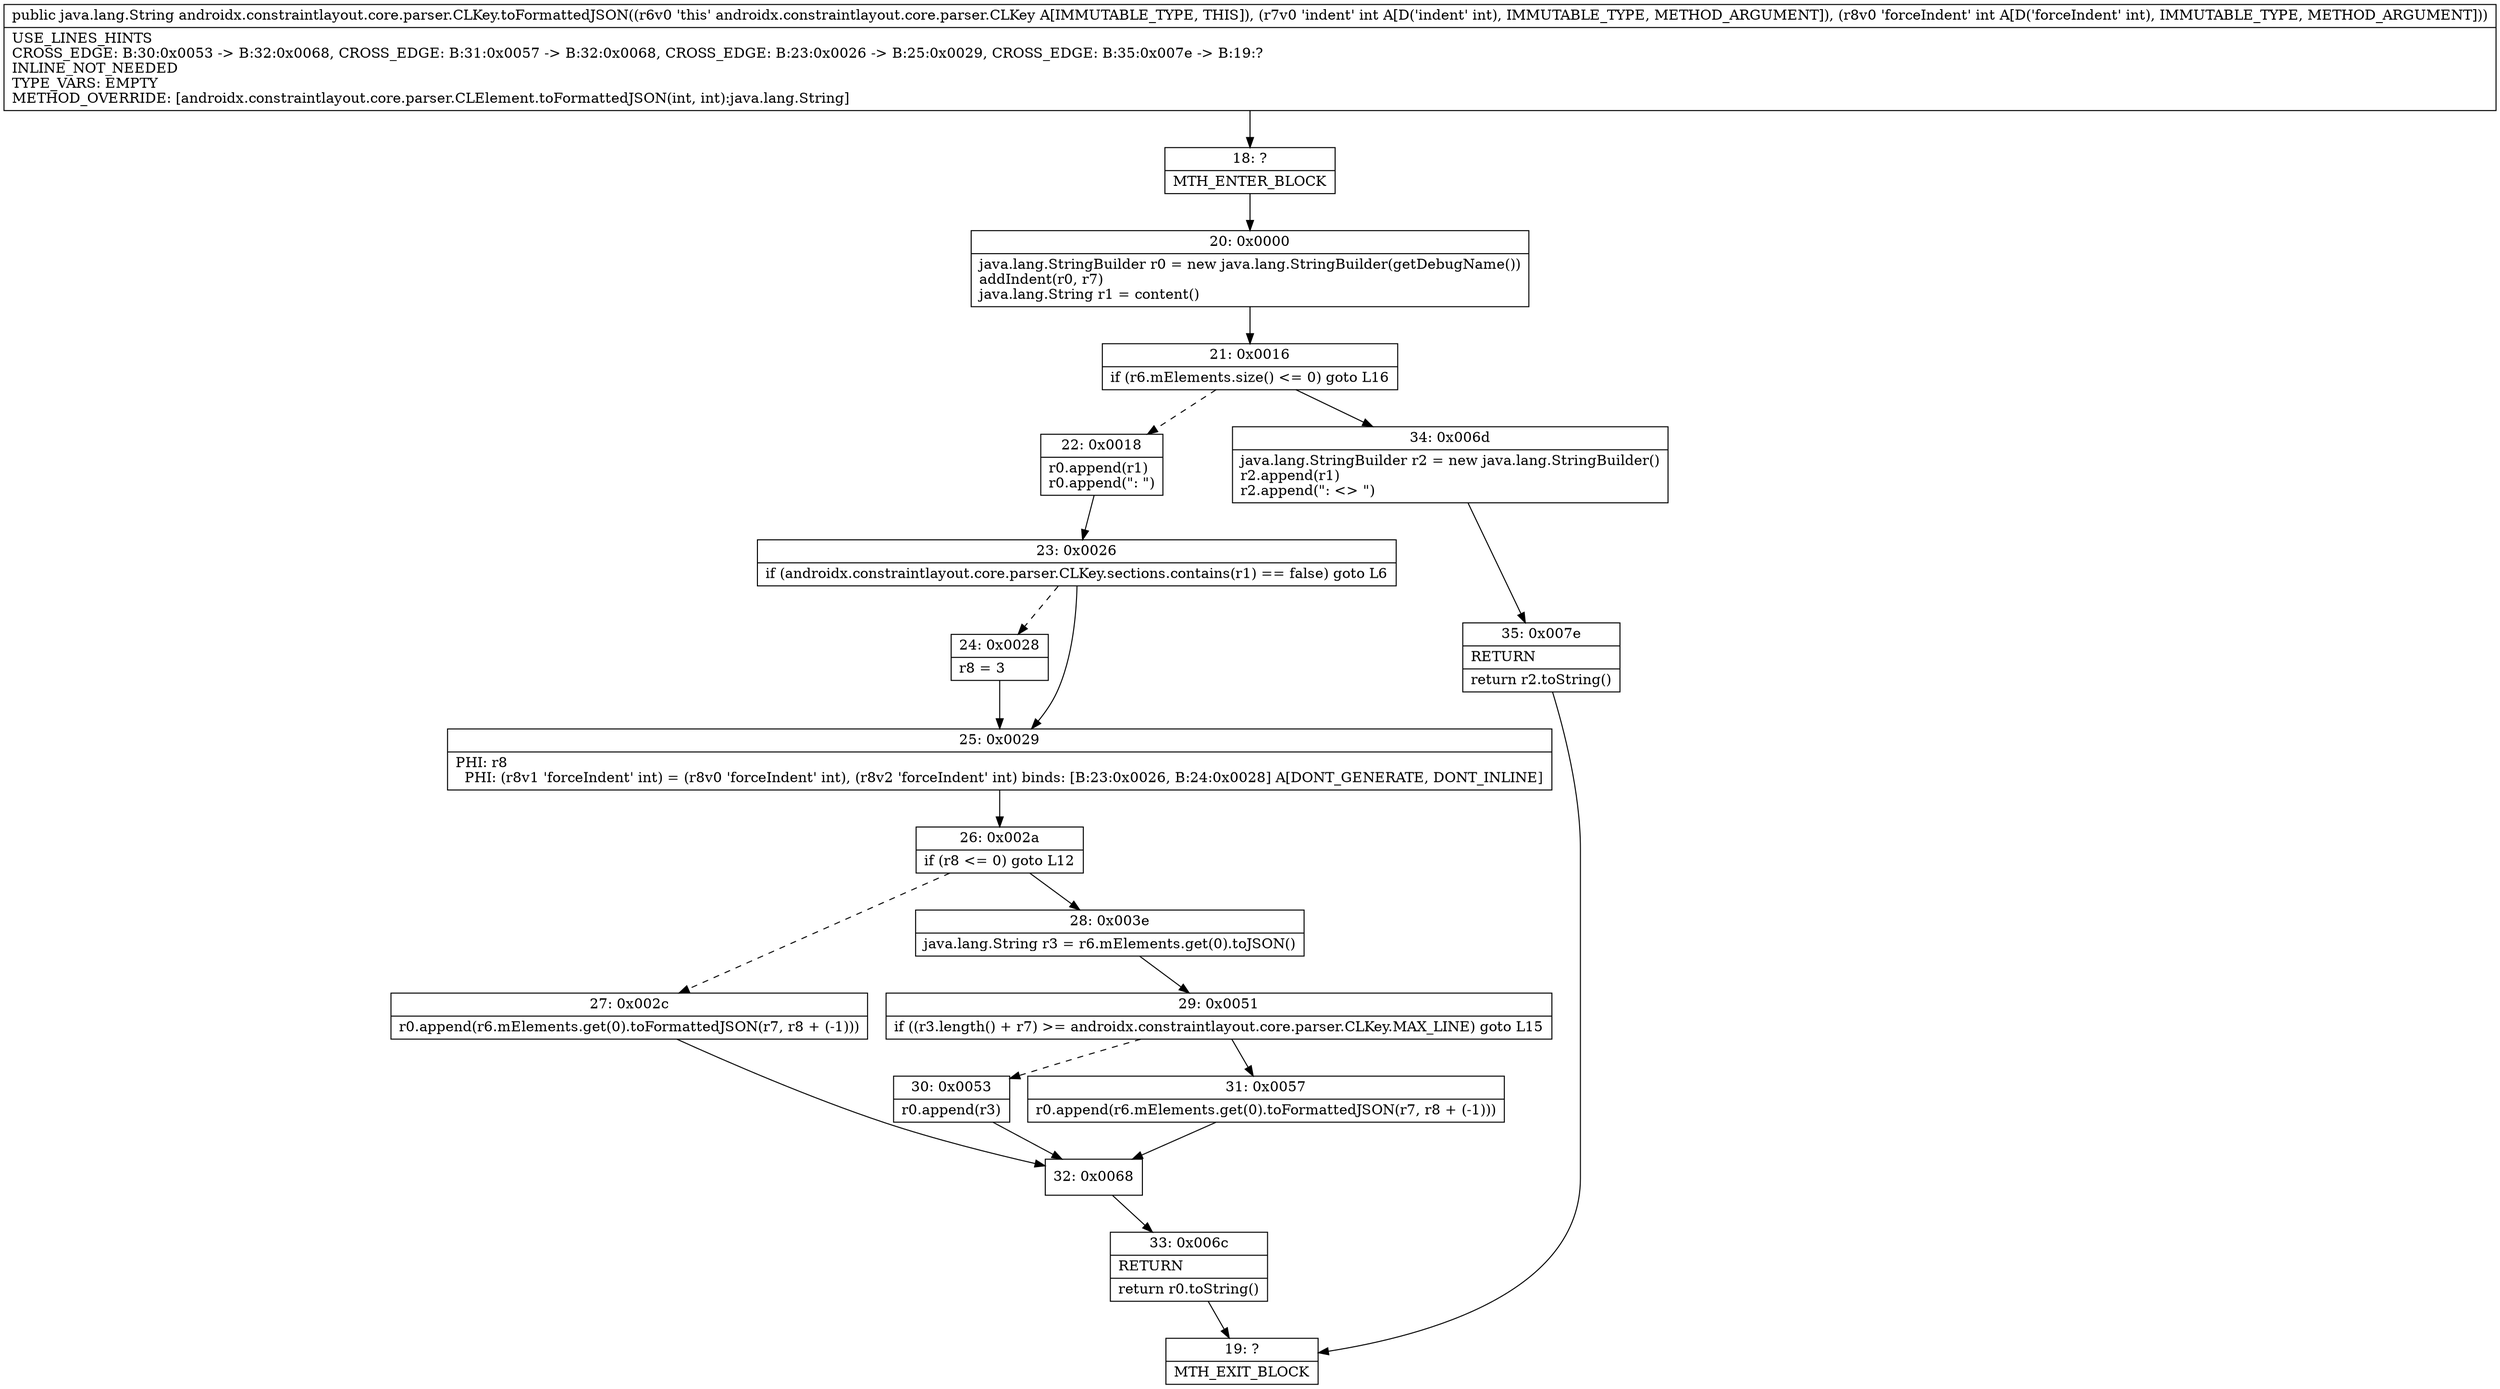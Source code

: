 digraph "CFG forandroidx.constraintlayout.core.parser.CLKey.toFormattedJSON(II)Ljava\/lang\/String;" {
Node_18 [shape=record,label="{18\:\ ?|MTH_ENTER_BLOCK\l}"];
Node_20 [shape=record,label="{20\:\ 0x0000|java.lang.StringBuilder r0 = new java.lang.StringBuilder(getDebugName())\laddIndent(r0, r7)\ljava.lang.String r1 = content()\l}"];
Node_21 [shape=record,label="{21\:\ 0x0016|if (r6.mElements.size() \<= 0) goto L16\l}"];
Node_22 [shape=record,label="{22\:\ 0x0018|r0.append(r1)\lr0.append(\": \")\l}"];
Node_23 [shape=record,label="{23\:\ 0x0026|if (androidx.constraintlayout.core.parser.CLKey.sections.contains(r1) == false) goto L6\l}"];
Node_24 [shape=record,label="{24\:\ 0x0028|r8 = 3\l}"];
Node_25 [shape=record,label="{25\:\ 0x0029|PHI: r8 \l  PHI: (r8v1 'forceIndent' int) = (r8v0 'forceIndent' int), (r8v2 'forceIndent' int) binds: [B:23:0x0026, B:24:0x0028] A[DONT_GENERATE, DONT_INLINE]\l}"];
Node_26 [shape=record,label="{26\:\ 0x002a|if (r8 \<= 0) goto L12\l}"];
Node_27 [shape=record,label="{27\:\ 0x002c|r0.append(r6.mElements.get(0).toFormattedJSON(r7, r8 + (\-1)))\l}"];
Node_32 [shape=record,label="{32\:\ 0x0068}"];
Node_33 [shape=record,label="{33\:\ 0x006c|RETURN\l|return r0.toString()\l}"];
Node_19 [shape=record,label="{19\:\ ?|MTH_EXIT_BLOCK\l}"];
Node_28 [shape=record,label="{28\:\ 0x003e|java.lang.String r3 = r6.mElements.get(0).toJSON()\l}"];
Node_29 [shape=record,label="{29\:\ 0x0051|if ((r3.length() + r7) \>= androidx.constraintlayout.core.parser.CLKey.MAX_LINE) goto L15\l}"];
Node_30 [shape=record,label="{30\:\ 0x0053|r0.append(r3)\l}"];
Node_31 [shape=record,label="{31\:\ 0x0057|r0.append(r6.mElements.get(0).toFormattedJSON(r7, r8 + (\-1)))\l}"];
Node_34 [shape=record,label="{34\:\ 0x006d|java.lang.StringBuilder r2 = new java.lang.StringBuilder()\lr2.append(r1)\lr2.append(\": \<\> \")\l}"];
Node_35 [shape=record,label="{35\:\ 0x007e|RETURN\l|return r2.toString()\l}"];
MethodNode[shape=record,label="{public java.lang.String androidx.constraintlayout.core.parser.CLKey.toFormattedJSON((r6v0 'this' androidx.constraintlayout.core.parser.CLKey A[IMMUTABLE_TYPE, THIS]), (r7v0 'indent' int A[D('indent' int), IMMUTABLE_TYPE, METHOD_ARGUMENT]), (r8v0 'forceIndent' int A[D('forceIndent' int), IMMUTABLE_TYPE, METHOD_ARGUMENT]))  | USE_LINES_HINTS\lCROSS_EDGE: B:30:0x0053 \-\> B:32:0x0068, CROSS_EDGE: B:31:0x0057 \-\> B:32:0x0068, CROSS_EDGE: B:23:0x0026 \-\> B:25:0x0029, CROSS_EDGE: B:35:0x007e \-\> B:19:?\lINLINE_NOT_NEEDED\lTYPE_VARS: EMPTY\lMETHOD_OVERRIDE: [androidx.constraintlayout.core.parser.CLElement.toFormattedJSON(int, int):java.lang.String]\l}"];
MethodNode -> Node_18;Node_18 -> Node_20;
Node_20 -> Node_21;
Node_21 -> Node_22[style=dashed];
Node_21 -> Node_34;
Node_22 -> Node_23;
Node_23 -> Node_24[style=dashed];
Node_23 -> Node_25;
Node_24 -> Node_25;
Node_25 -> Node_26;
Node_26 -> Node_27[style=dashed];
Node_26 -> Node_28;
Node_27 -> Node_32;
Node_32 -> Node_33;
Node_33 -> Node_19;
Node_28 -> Node_29;
Node_29 -> Node_30[style=dashed];
Node_29 -> Node_31;
Node_30 -> Node_32;
Node_31 -> Node_32;
Node_34 -> Node_35;
Node_35 -> Node_19;
}

